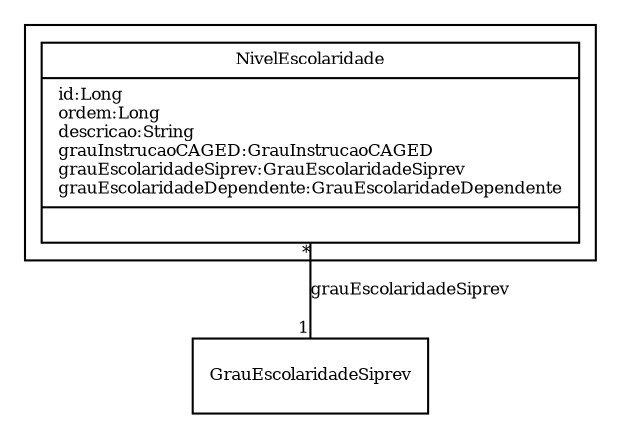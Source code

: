 digraph G{
fontname = "Times-Roman"
fontsize = 8

node [
        fontname = "Times-Roman"
        fontsize = 8
        shape = "record"
]

edge [
        fontname = "Times-Roman"
        fontsize = 8
]

subgraph clusterNIVEL_DE_ESCOLARIDADE
{
NivelEscolaridade [label = "{NivelEscolaridade|id:Long\lordem:Long\ldescricao:String\lgrauInstrucaoCAGED:GrauInstrucaoCAGED\lgrauEscolaridadeSiprev:GrauEscolaridadeSiprev\lgrauEscolaridadeDependente:GrauEscolaridadeDependente\l|\l}"]
}
edge [arrowhead = "none" headlabel = "1" taillabel = "*"] NivelEscolaridade -> GrauEscolaridadeSiprev [label = "grauEscolaridadeSiprev"]
}
